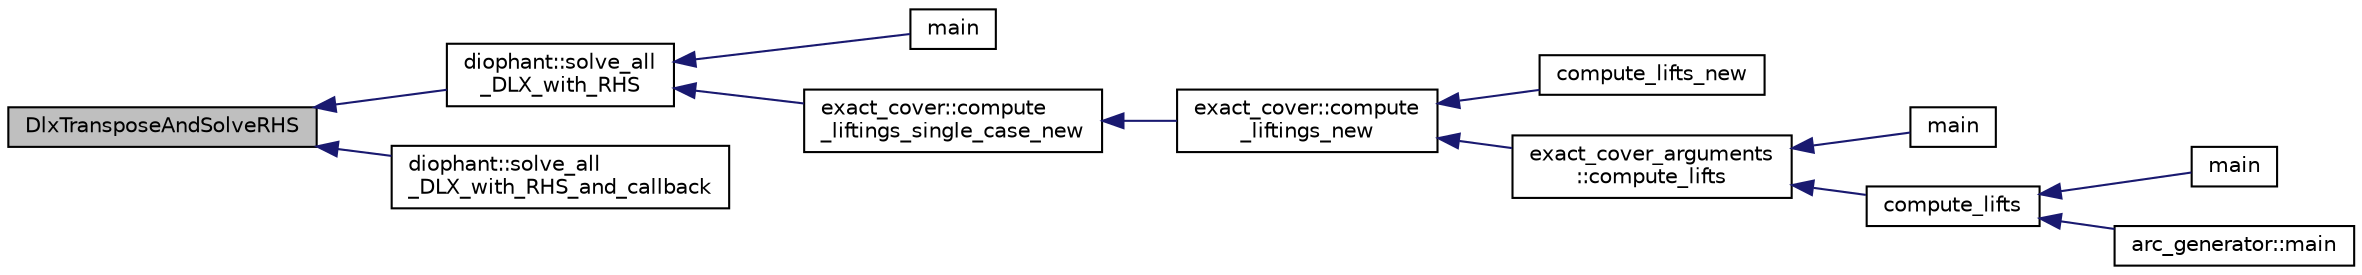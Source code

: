 digraph "DlxTransposeAndSolveRHS"
{
  edge [fontname="Helvetica",fontsize="10",labelfontname="Helvetica",labelfontsize="10"];
  node [fontname="Helvetica",fontsize="10",shape=record];
  rankdir="LR";
  Node469 [label="DlxTransposeAndSolveRHS",height=0.2,width=0.4,color="black", fillcolor="grey75", style="filled", fontcolor="black"];
  Node469 -> Node470 [dir="back",color="midnightblue",fontsize="10",style="solid",fontname="Helvetica"];
  Node470 [label="diophant::solve_all\l_DLX_with_RHS",height=0.2,width=0.4,color="black", fillcolor="white", style="filled",URL="$d7/d9c/classdiophant.html#a6423b067628b3caa1a6d2063ee803fac"];
  Node470 -> Node471 [dir="back",color="midnightblue",fontsize="10",style="solid",fontname="Helvetica"];
  Node471 [label="main",height=0.2,width=0.4,color="black", fillcolor="white", style="filled",URL="$dc/dbc/solve__diophant_8_c.html#a3c04138a5bfe5d72780bb7e82a18e627"];
  Node470 -> Node472 [dir="back",color="midnightblue",fontsize="10",style="solid",fontname="Helvetica"];
  Node472 [label="exact_cover::compute\l_liftings_single_case_new",height=0.2,width=0.4,color="black", fillcolor="white", style="filled",URL="$df/d94/classexact__cover.html#ab111dd375f84d6f60ec7edeb2b18523e"];
  Node472 -> Node473 [dir="back",color="midnightblue",fontsize="10",style="solid",fontname="Helvetica"];
  Node473 [label="exact_cover::compute\l_liftings_new",height=0.2,width=0.4,color="black", fillcolor="white", style="filled",URL="$df/d94/classexact__cover.html#a1438b5e280f85abcabeb7f68eeabb72b"];
  Node473 -> Node474 [dir="back",color="midnightblue",fontsize="10",style="solid",fontname="Helvetica"];
  Node474 [label="compute_lifts_new",height=0.2,width=0.4,color="black", fillcolor="white", style="filled",URL="$d0/d76/tl__algebra__and__number__theory_8h.html#a7572cd3732ca8df324632282e9002dc4"];
  Node473 -> Node475 [dir="back",color="midnightblue",fontsize="10",style="solid",fontname="Helvetica"];
  Node475 [label="exact_cover_arguments\l::compute_lifts",height=0.2,width=0.4,color="black", fillcolor="white", style="filled",URL="$d3/dae/classexact__cover__arguments.html#ab0cdb09a17201c89aa9f83bd511dbbf7"];
  Node475 -> Node476 [dir="back",color="midnightblue",fontsize="10",style="solid",fontname="Helvetica"];
  Node476 [label="main",height=0.2,width=0.4,color="black", fillcolor="white", style="filled",URL="$dc/df8/spread__classify_8_c.html#a217dbf8b442f20279ea00b898af96f52"];
  Node475 -> Node477 [dir="back",color="midnightblue",fontsize="10",style="solid",fontname="Helvetica"];
  Node477 [label="compute_lifts",height=0.2,width=0.4,color="black", fillcolor="white", style="filled",URL="$d0/d76/tl__algebra__and__number__theory_8h.html#a82fe3b66a6f9d9075eb8847d7bfe556b"];
  Node477 -> Node478 [dir="back",color="midnightblue",fontsize="10",style="solid",fontname="Helvetica"];
  Node478 [label="main",height=0.2,width=0.4,color="black", fillcolor="white", style="filled",URL="$d1/d5e/blt__main_8_c.html#a217dbf8b442f20279ea00b898af96f52"];
  Node477 -> Node479 [dir="back",color="midnightblue",fontsize="10",style="solid",fontname="Helvetica"];
  Node479 [label="arc_generator::main",height=0.2,width=0.4,color="black", fillcolor="white", style="filled",URL="$d4/d21/classarc__generator.html#ad80140b51b165dad1fe6ab232be7829a"];
  Node469 -> Node480 [dir="back",color="midnightblue",fontsize="10",style="solid",fontname="Helvetica"];
  Node480 [label="diophant::solve_all\l_DLX_with_RHS_and_callback",height=0.2,width=0.4,color="black", fillcolor="white", style="filled",URL="$d7/d9c/classdiophant.html#acdd512e26ee214803439e24f24fd9805"];
}
